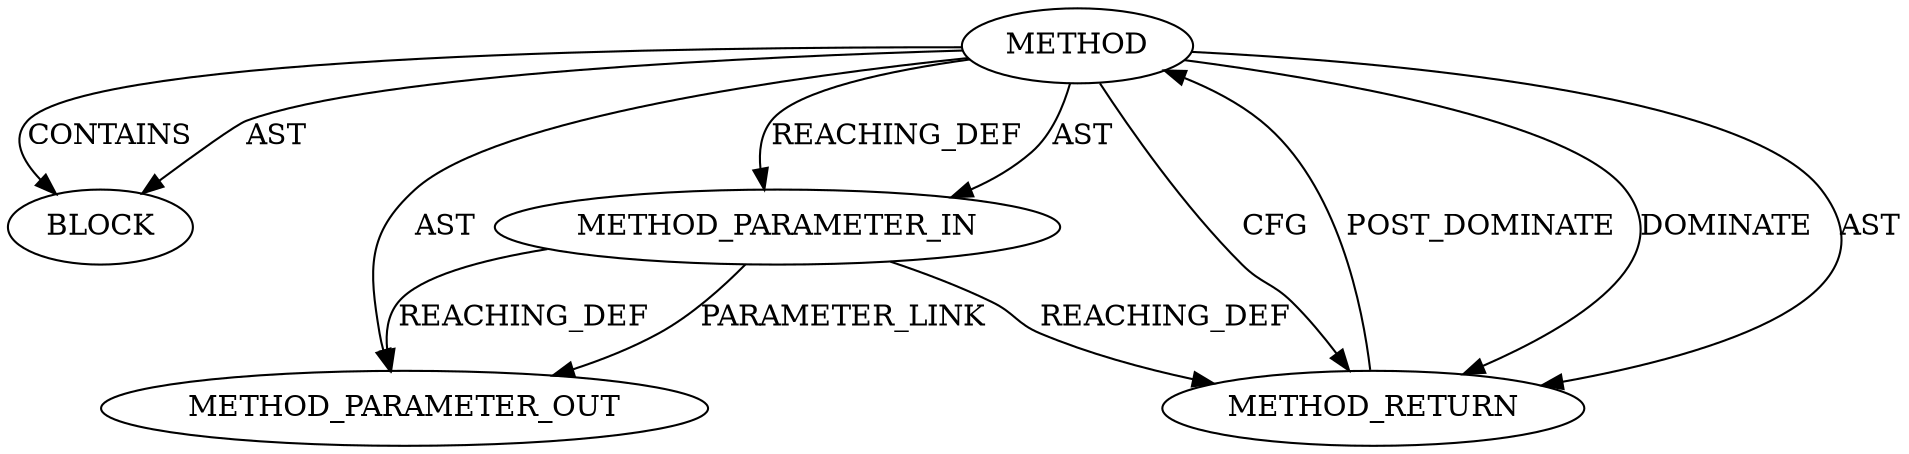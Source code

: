 digraph {
  21006 [label=BLOCK ORDER=1 ARGUMENT_INDEX=1 CODE="<empty>" TYPE_FULL_NAME="ANY"]
  21005 [label=METHOD_PARAMETER_IN ORDER=1 CODE="p1" IS_VARIADIC=false TYPE_FULL_NAME="ANY" EVALUATION_STRATEGY="BY_VALUE" INDEX=1 NAME="p1"]
  21004 [label=METHOD AST_PARENT_TYPE="NAMESPACE_BLOCK" AST_PARENT_FULL_NAME="<global>" ORDER=0 CODE="<empty>" FULL_NAME="__skb_queue_purge" IS_EXTERNAL=true FILENAME="<empty>" SIGNATURE="" NAME="__skb_queue_purge"]
  21007 [label=METHOD_RETURN ORDER=2 CODE="RET" TYPE_FULL_NAME="ANY" EVALUATION_STRATEGY="BY_VALUE"]
  22414 [label=METHOD_PARAMETER_OUT ORDER=1 CODE="p1" IS_VARIADIC=false TYPE_FULL_NAME="ANY" EVALUATION_STRATEGY="BY_VALUE" INDEX=1 NAME="p1"]
  21004 -> 21005 [label=AST ]
  21005 -> 22414 [label=PARAMETER_LINK ]
  21004 -> 21006 [label=AST ]
  21007 -> 21004 [label=POST_DOMINATE ]
  21004 -> 21005 [label=REACHING_DEF VARIABLE=""]
  21004 -> 21006 [label=CONTAINS ]
  21004 -> 21007 [label=DOMINATE ]
  21004 -> 22414 [label=AST ]
  21005 -> 21007 [label=REACHING_DEF VARIABLE="p1"]
  21004 -> 21007 [label=AST ]
  21005 -> 22414 [label=REACHING_DEF VARIABLE="p1"]
  21004 -> 21007 [label=CFG ]
}
